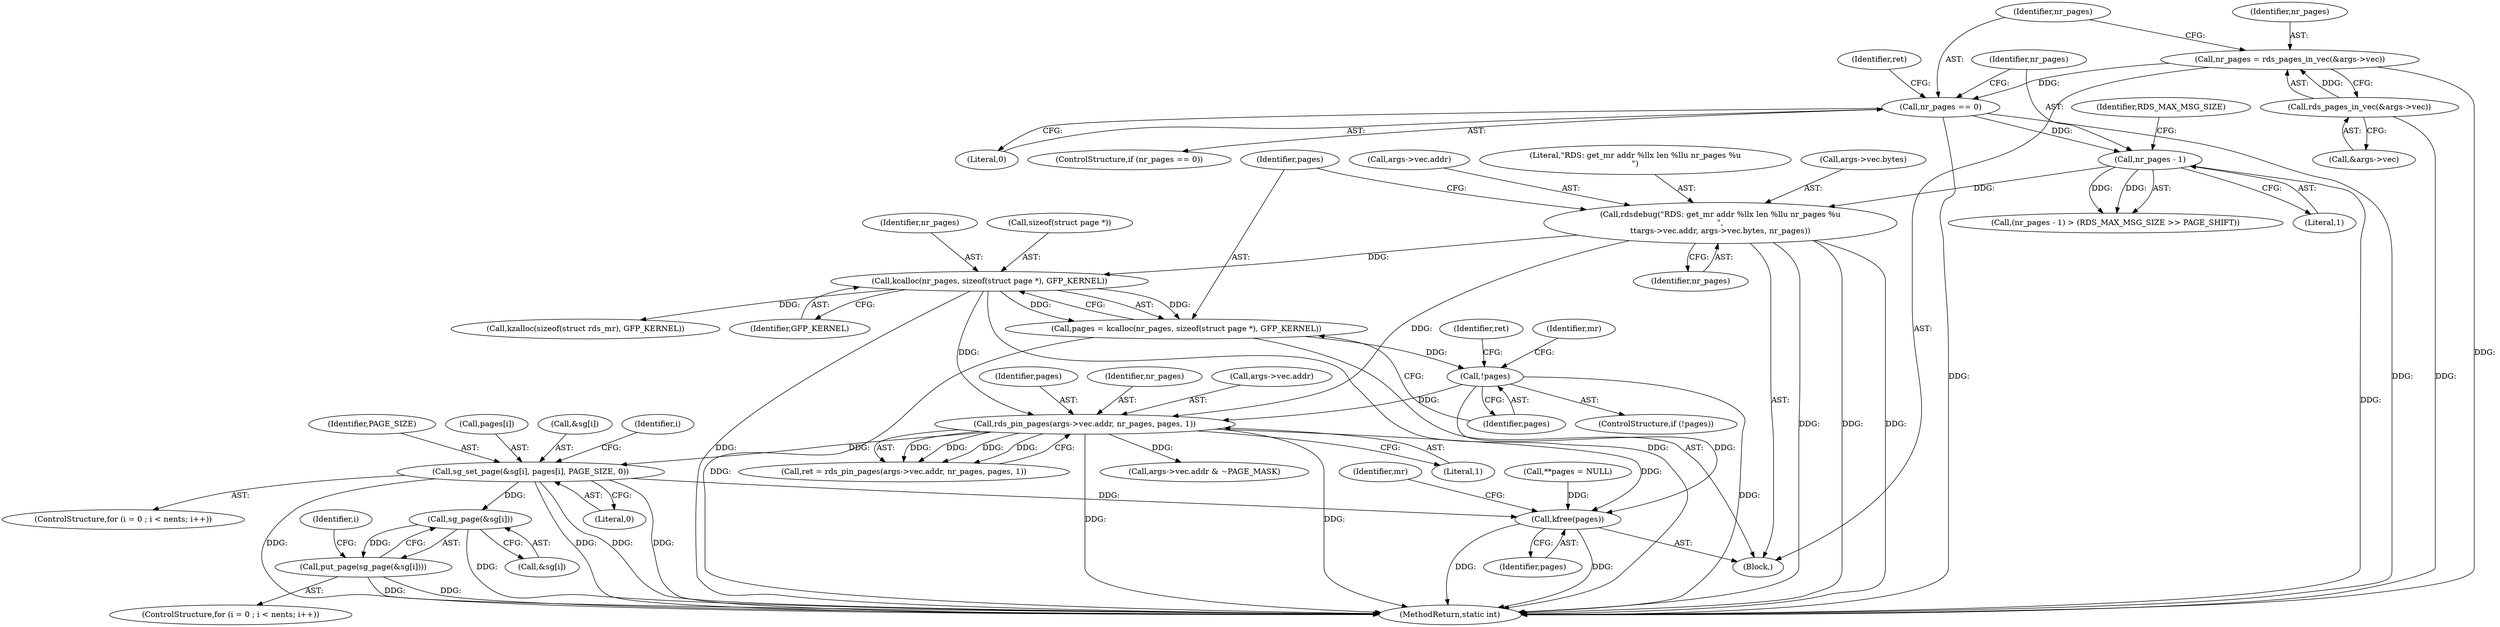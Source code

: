 digraph "0_linux_f3069c6d33f6ae63a1668737bc78aaaa51bff7ca@array" {
"1000343" [label="(Call,sg_set_page(&sg[i], pages[i], PAGE_SIZE, 0))"];
"1000294" [label="(Call,rds_pin_pages(args->vec.addr, nr_pages, pages, 1))"];
"1000192" [label="(Call,rdsdebug(\"RDS: get_mr addr %llx len %llu nr_pages %u\n\",\n\t\targs->vec.addr, args->vec.bytes, nr_pages))"];
"1000180" [label="(Call,nr_pages - 1)"];
"1000169" [label="(Call,nr_pages == 0)"];
"1000161" [label="(Call,nr_pages = rds_pages_in_vec(&args->vec))"];
"1000163" [label="(Call,rds_pages_in_vec(&args->vec))"];
"1000207" [label="(Call,kcalloc(nr_pages, sizeof(struct page *), GFP_KERNEL))"];
"1000213" [label="(Call,!pages)"];
"1000205" [label="(Call,pages = kcalloc(nr_pages, sizeof(struct page *), GFP_KERNEL))"];
"1000380" [label="(Call,sg_page(&sg[i]))"];
"1000379" [label="(Call,put_page(sg_page(&sg[i])))"];
"1000498" [label="(Call,kfree(pages))"];
"1000352" [label="(Literal,0)"];
"1000182" [label="(Literal,1)"];
"1000506" [label="(MethodReturn,static int)"];
"1000179" [label="(Call,(nr_pages - 1) > (RDS_MAX_MSG_SIZE >> PAGE_SHIFT))"];
"1000213" [label="(Call,!pages)"];
"1000169" [label="(Call,nr_pages == 0)"];
"1000168" [label="(ControlStructure,if (nr_pages == 0))"];
"1000223" [label="(Call,kzalloc(sizeof(struct rds_mr), GFP_KERNEL))"];
"1000301" [label="(Identifier,pages)"];
"1000343" [label="(Call,sg_set_page(&sg[i], pages[i], PAGE_SIZE, 0))"];
"1000214" [label="(Identifier,pages)"];
"1000174" [label="(Identifier,ret)"];
"1000194" [label="(Call,args->vec.addr)"];
"1000302" [label="(Literal,1)"];
"1000171" [label="(Literal,0)"];
"1000163" [label="(Call,rds_pages_in_vec(&args->vec))"];
"1000162" [label="(Identifier,nr_pages)"];
"1000121" [label="(Call,**pages = NULL)"];
"1000378" [label="(Identifier,i)"];
"1000181" [label="(Identifier,nr_pages)"];
"1000217" [label="(Identifier,ret)"];
"1000206" [label="(Identifier,pages)"];
"1000222" [label="(Identifier,mr)"];
"1000209" [label="(Call,sizeof(struct page *))"];
"1000342" [label="(Identifier,i)"];
"1000498" [label="(Call,kfree(pages))"];
"1000351" [label="(Identifier,PAGE_SIZE)"];
"1000212" [label="(ControlStructure,if (!pages))"];
"1000113" [label="(Block,)"];
"1000415" [label="(Call,args->vec.addr & ~PAGE_MASK)"];
"1000192" [label="(Call,rdsdebug(\"RDS: get_mr addr %llx len %llu nr_pages %u\n\",\n\t\targs->vec.addr, args->vec.bytes, nr_pages))"];
"1000294" [label="(Call,rds_pin_pages(args->vec.addr, nr_pages, pages, 1))"];
"1000379" [label="(Call,put_page(sg_page(&sg[i])))"];
"1000381" [label="(Call,&sg[i])"];
"1000170" [label="(Identifier,nr_pages)"];
"1000334" [label="(ControlStructure,for (i = 0 ; i < nents; i++))"];
"1000292" [label="(Call,ret = rds_pin_pages(args->vec.addr, nr_pages, pages, 1))"];
"1000164" [label="(Call,&args->vec)"];
"1000348" [label="(Call,pages[i])"];
"1000180" [label="(Call,nr_pages - 1)"];
"1000211" [label="(Identifier,GFP_KERNEL)"];
"1000499" [label="(Identifier,pages)"];
"1000205" [label="(Call,pages = kcalloc(nr_pages, sizeof(struct page *), GFP_KERNEL))"];
"1000161" [label="(Call,nr_pages = rds_pages_in_vec(&args->vec))"];
"1000300" [label="(Identifier,nr_pages)"];
"1000344" [label="(Call,&sg[i])"];
"1000380" [label="(Call,sg_page(&sg[i]))"];
"1000295" [label="(Call,args->vec.addr)"];
"1000501" [label="(Identifier,mr)"];
"1000193" [label="(Literal,\"RDS: get_mr addr %llx len %llu nr_pages %u\n\")"];
"1000207" [label="(Call,kcalloc(nr_pages, sizeof(struct page *), GFP_KERNEL))"];
"1000204" [label="(Identifier,nr_pages)"];
"1000199" [label="(Call,args->vec.bytes)"];
"1000208" [label="(Identifier,nr_pages)"];
"1000370" [label="(ControlStructure,for (i = 0 ; i < nents; i++))"];
"1000184" [label="(Identifier,RDS_MAX_MSG_SIZE)"];
"1000343" -> "1000334"  [label="AST: "];
"1000343" -> "1000352"  [label="CFG: "];
"1000344" -> "1000343"  [label="AST: "];
"1000348" -> "1000343"  [label="AST: "];
"1000351" -> "1000343"  [label="AST: "];
"1000352" -> "1000343"  [label="AST: "];
"1000342" -> "1000343"  [label="CFG: "];
"1000343" -> "1000506"  [label="DDG: "];
"1000343" -> "1000506"  [label="DDG: "];
"1000343" -> "1000506"  [label="DDG: "];
"1000343" -> "1000506"  [label="DDG: "];
"1000294" -> "1000343"  [label="DDG: "];
"1000343" -> "1000380"  [label="DDG: "];
"1000343" -> "1000498"  [label="DDG: "];
"1000294" -> "1000292"  [label="AST: "];
"1000294" -> "1000302"  [label="CFG: "];
"1000295" -> "1000294"  [label="AST: "];
"1000300" -> "1000294"  [label="AST: "];
"1000301" -> "1000294"  [label="AST: "];
"1000302" -> "1000294"  [label="AST: "];
"1000292" -> "1000294"  [label="CFG: "];
"1000294" -> "1000506"  [label="DDG: "];
"1000294" -> "1000506"  [label="DDG: "];
"1000294" -> "1000292"  [label="DDG: "];
"1000294" -> "1000292"  [label="DDG: "];
"1000294" -> "1000292"  [label="DDG: "];
"1000294" -> "1000292"  [label="DDG: "];
"1000192" -> "1000294"  [label="DDG: "];
"1000207" -> "1000294"  [label="DDG: "];
"1000213" -> "1000294"  [label="DDG: "];
"1000294" -> "1000415"  [label="DDG: "];
"1000294" -> "1000498"  [label="DDG: "];
"1000192" -> "1000113"  [label="AST: "];
"1000192" -> "1000204"  [label="CFG: "];
"1000193" -> "1000192"  [label="AST: "];
"1000194" -> "1000192"  [label="AST: "];
"1000199" -> "1000192"  [label="AST: "];
"1000204" -> "1000192"  [label="AST: "];
"1000206" -> "1000192"  [label="CFG: "];
"1000192" -> "1000506"  [label="DDG: "];
"1000192" -> "1000506"  [label="DDG: "];
"1000192" -> "1000506"  [label="DDG: "];
"1000180" -> "1000192"  [label="DDG: "];
"1000192" -> "1000207"  [label="DDG: "];
"1000180" -> "1000179"  [label="AST: "];
"1000180" -> "1000182"  [label="CFG: "];
"1000181" -> "1000180"  [label="AST: "];
"1000182" -> "1000180"  [label="AST: "];
"1000184" -> "1000180"  [label="CFG: "];
"1000180" -> "1000506"  [label="DDG: "];
"1000180" -> "1000179"  [label="DDG: "];
"1000180" -> "1000179"  [label="DDG: "];
"1000169" -> "1000180"  [label="DDG: "];
"1000169" -> "1000168"  [label="AST: "];
"1000169" -> "1000171"  [label="CFG: "];
"1000170" -> "1000169"  [label="AST: "];
"1000171" -> "1000169"  [label="AST: "];
"1000174" -> "1000169"  [label="CFG: "];
"1000181" -> "1000169"  [label="CFG: "];
"1000169" -> "1000506"  [label="DDG: "];
"1000169" -> "1000506"  [label="DDG: "];
"1000161" -> "1000169"  [label="DDG: "];
"1000161" -> "1000113"  [label="AST: "];
"1000161" -> "1000163"  [label="CFG: "];
"1000162" -> "1000161"  [label="AST: "];
"1000163" -> "1000161"  [label="AST: "];
"1000170" -> "1000161"  [label="CFG: "];
"1000161" -> "1000506"  [label="DDG: "];
"1000163" -> "1000161"  [label="DDG: "];
"1000163" -> "1000164"  [label="CFG: "];
"1000164" -> "1000163"  [label="AST: "];
"1000163" -> "1000506"  [label="DDG: "];
"1000207" -> "1000205"  [label="AST: "];
"1000207" -> "1000211"  [label="CFG: "];
"1000208" -> "1000207"  [label="AST: "];
"1000209" -> "1000207"  [label="AST: "];
"1000211" -> "1000207"  [label="AST: "];
"1000205" -> "1000207"  [label="CFG: "];
"1000207" -> "1000506"  [label="DDG: "];
"1000207" -> "1000506"  [label="DDG: "];
"1000207" -> "1000205"  [label="DDG: "];
"1000207" -> "1000205"  [label="DDG: "];
"1000207" -> "1000223"  [label="DDG: "];
"1000213" -> "1000212"  [label="AST: "];
"1000213" -> "1000214"  [label="CFG: "];
"1000214" -> "1000213"  [label="AST: "];
"1000217" -> "1000213"  [label="CFG: "];
"1000222" -> "1000213"  [label="CFG: "];
"1000213" -> "1000506"  [label="DDG: "];
"1000205" -> "1000213"  [label="DDG: "];
"1000213" -> "1000498"  [label="DDG: "];
"1000205" -> "1000113"  [label="AST: "];
"1000206" -> "1000205"  [label="AST: "];
"1000214" -> "1000205"  [label="CFG: "];
"1000205" -> "1000506"  [label="DDG: "];
"1000380" -> "1000379"  [label="AST: "];
"1000380" -> "1000381"  [label="CFG: "];
"1000381" -> "1000380"  [label="AST: "];
"1000379" -> "1000380"  [label="CFG: "];
"1000380" -> "1000506"  [label="DDG: "];
"1000380" -> "1000379"  [label="DDG: "];
"1000379" -> "1000370"  [label="AST: "];
"1000378" -> "1000379"  [label="CFG: "];
"1000379" -> "1000506"  [label="DDG: "];
"1000379" -> "1000506"  [label="DDG: "];
"1000498" -> "1000113"  [label="AST: "];
"1000498" -> "1000499"  [label="CFG: "];
"1000499" -> "1000498"  [label="AST: "];
"1000501" -> "1000498"  [label="CFG: "];
"1000498" -> "1000506"  [label="DDG: "];
"1000498" -> "1000506"  [label="DDG: "];
"1000121" -> "1000498"  [label="DDG: "];
}
